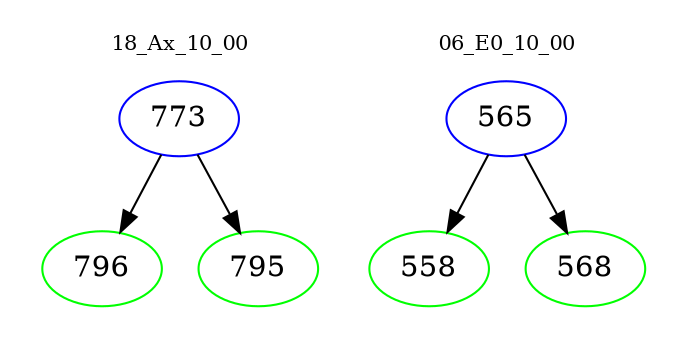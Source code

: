 digraph{
subgraph cluster_0 {
color = white
label = "18_Ax_10_00";
fontsize=10;
T0_773 [label="773", color="blue"]
T0_773 -> T0_796 [color="black"]
T0_796 [label="796", color="green"]
T0_773 -> T0_795 [color="black"]
T0_795 [label="795", color="green"]
}
subgraph cluster_1 {
color = white
label = "06_E0_10_00";
fontsize=10;
T1_565 [label="565", color="blue"]
T1_565 -> T1_558 [color="black"]
T1_558 [label="558", color="green"]
T1_565 -> T1_568 [color="black"]
T1_568 [label="568", color="green"]
}
}
